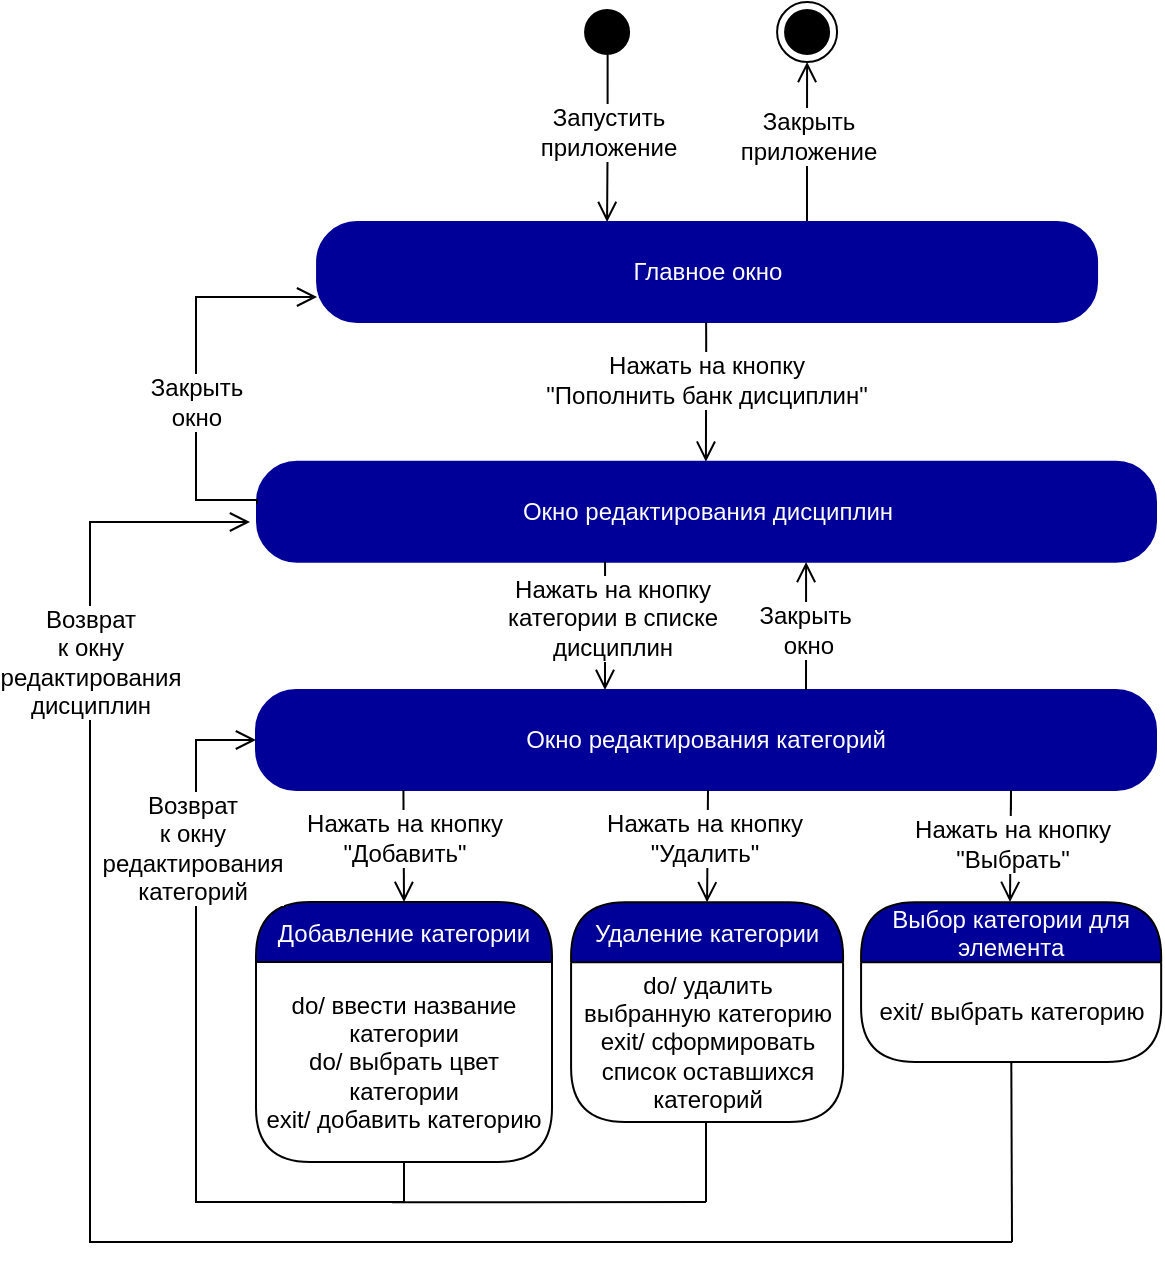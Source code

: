 <mxfile version="17.2.4" type="device"><diagram id="etlDYVYETBeBH645nl2H" name="Page-1"><mxGraphModel dx="1888" dy="660" grid="1" gridSize="10" guides="1" tooltips="1" connect="1" arrows="1" fold="1" page="1" pageScale="1" pageWidth="850" pageHeight="1100" math="0" shadow="0"><root><mxCell id="0"/><mxCell id="1" parent="0"/><mxCell id="867nS2tPv7f6M5Oq-kr3-5" value="" style="ellipse;html=1;shape=startState;fillColor=#000000;strokeColor=#000000;fontColor=#000099;" parent="1" vertex="1"><mxGeometry x="-450.46" y="340" width="30" height="30" as="geometry"/></mxCell><mxCell id="867nS2tPv7f6M5Oq-kr3-6" value="&lt;font style=&quot;font-size: 12px&quot;&gt;Запустить &lt;br&gt;приложение&lt;/font&gt;" style="edgeStyle=orthogonalEdgeStyle;html=1;verticalAlign=bottom;endArrow=open;endSize=8;strokeColor=#030000;rounded=0;exitX=0.509;exitY=0.876;exitDx=0;exitDy=0;exitPerimeter=0;spacingBottom=-14;fontSize=10;" parent="1" source="867nS2tPv7f6M5Oq-kr3-5" edge="1"><mxGeometry relative="1" as="geometry"><mxPoint x="-435.46" y="450" as="targetPoint"/><mxPoint x="-465.46" y="410" as="sourcePoint"/></mxGeometry></mxCell><mxCell id="867nS2tPv7f6M5Oq-kr3-8" value="&lt;font style=&quot;font-size: 12px&quot;&gt;Закрыть&lt;br&gt;приложение&lt;/font&gt;" style="edgeStyle=orthogonalEdgeStyle;html=1;verticalAlign=bottom;endArrow=open;endSize=8;strokeColor=#030000;rounded=0;spacingBottom=-14;fontSize=10;entryX=0.5;entryY=1;entryDx=0;entryDy=0;exitX=0.781;exitY=0;exitDx=0;exitDy=0;exitPerimeter=0;" parent="1" target="867nS2tPv7f6M5Oq-kr3-9" edge="1"><mxGeometry relative="1" as="geometry"><mxPoint x="-240.46" y="420" as="targetPoint"/><mxPoint x="-335.5" y="450" as="sourcePoint"/><Array as="points"><mxPoint x="-335.46" y="410"/><mxPoint x="-335.46" y="410"/></Array></mxGeometry></mxCell><mxCell id="867nS2tPv7f6M5Oq-kr3-9" value="" style="ellipse;html=1;shape=endState;fillColor=#000000;strokeColor=#030000;" parent="1" vertex="1"><mxGeometry x="-350.46" y="340" width="30" height="30" as="geometry"/></mxCell><mxCell id="qDviGn5YjymdtYlAbA-W-9" value="Главное окно" style="rounded=1;whiteSpace=wrap;html=1;arcSize=40;fontColor=#FFFFFF;fillColor=#000099;strokeColor=#000099;" parent="1" vertex="1"><mxGeometry x="-580.46" y="450" width="390" height="50" as="geometry"/></mxCell><mxCell id="qDviGn5YjymdtYlAbA-W-13" value="" style="edgeStyle=orthogonalEdgeStyle;html=1;verticalAlign=bottom;endArrow=open;endSize=8;strokeColor=#000000;rounded=0;fontSize=10;exitX=0.097;exitY=1.006;exitDx=0;exitDy=0;exitPerimeter=0;entryX=0.154;entryY=0;entryDx=0;entryDy=0;entryPerimeter=0;" parent="1" edge="1"><mxGeometry relative="1" as="geometry"><mxPoint x="-386.047" y="569.82" as="targetPoint"/><mxPoint x="-385.94" y="500.12" as="sourcePoint"/><Array as="points"><mxPoint x="-386.11" y="509.82"/></Array></mxGeometry></mxCell><mxCell id="qDviGn5YjymdtYlAbA-W-14" value="Нажать на кнопку&lt;br&gt;&quot;Пополнить банк дисциплин&quot;" style="edgeLabel;html=1;align=center;verticalAlign=middle;resizable=0;points=[];fontSize=12;" parent="qDviGn5YjymdtYlAbA-W-13" vertex="1" connectable="0"><mxGeometry x="-0.252" y="2" relative="1" as="geometry"><mxPoint x="-2" y="3" as="offset"/></mxGeometry></mxCell><mxCell id="qDviGn5YjymdtYlAbA-W-21" value="Окно редактирования дисциплин" style="rounded=1;whiteSpace=wrap;html=1;arcSize=40;fontColor=#FFFFFF;fillColor=#000099;strokeColor=#000099;" parent="1" vertex="1"><mxGeometry x="-610.5" y="569.82" width="449.5" height="50" as="geometry"/></mxCell><mxCell id="qDviGn5YjymdtYlAbA-W-35" value="" style="edgeStyle=orthogonalEdgeStyle;html=1;verticalAlign=bottom;endArrow=open;endSize=8;strokeColor=#000000;rounded=0;fontSize=10;exitX=0;exitY=0.42;exitDx=0;exitDy=0;exitPerimeter=0;entryX=0;entryY=0.75;entryDx=0;entryDy=0;" parent="1" source="qDviGn5YjymdtYlAbA-W-21" target="qDviGn5YjymdtYlAbA-W-9" edge="1"><mxGeometry relative="1" as="geometry"><mxPoint x="-591" y="488" as="targetPoint"/><mxPoint x="-616.767" y="589.35" as="sourcePoint"/><Array as="points"><mxPoint x="-610" y="589"/><mxPoint x="-641" y="589"/><mxPoint x="-641" y="488"/></Array></mxGeometry></mxCell><mxCell id="qDviGn5YjymdtYlAbA-W-36" value="Закрыть &lt;br&gt;окно" style="edgeLabel;html=1;align=center;verticalAlign=middle;resizable=0;points=[];fontSize=12;" parent="qDviGn5YjymdtYlAbA-W-35" vertex="1" connectable="0"><mxGeometry x="-0.363" y="-2" relative="1" as="geometry"><mxPoint x="-2" y="-20" as="offset"/></mxGeometry></mxCell><mxCell id="qDviGn5YjymdtYlAbA-W-37" value="Окно редактирования категорий" style="rounded=1;whiteSpace=wrap;html=1;arcSize=40;fontColor=#FFFFFF;fillColor=#000099;strokeColor=#000099;" parent="1" vertex="1"><mxGeometry x="-611" y="684" width="450" height="50" as="geometry"/></mxCell><mxCell id="qDviGn5YjymdtYlAbA-W-38" value="" style="edgeStyle=orthogonalEdgeStyle;html=1;verticalAlign=bottom;endArrow=open;endSize=8;strokeColor=#000000;rounded=0;fontSize=10;exitX=0.477;exitY=1.04;exitDx=0;exitDy=0;exitPerimeter=0;" parent="1" edge="1"><mxGeometry relative="1" as="geometry"><mxPoint x="-435.96" y="684" as="targetPoint"/><mxPoint x="-436.455" y="619.82" as="sourcePoint"/><Array as="points"><mxPoint x="-436.05" y="683.82"/></Array></mxGeometry></mxCell><mxCell id="qDviGn5YjymdtYlAbA-W-39" value="Нажать на кнопку &lt;br&gt;категории в списке &lt;br&gt;дисциплин" style="edgeLabel;html=1;align=center;verticalAlign=middle;resizable=0;points=[];fontSize=12;" parent="qDviGn5YjymdtYlAbA-W-38" vertex="1" connectable="0"><mxGeometry x="-0.252" y="2" relative="1" as="geometry"><mxPoint x="1" y="4" as="offset"/></mxGeometry></mxCell><mxCell id="qDviGn5YjymdtYlAbA-W-58" value="" style="edgeStyle=orthogonalEdgeStyle;html=1;verticalAlign=bottom;endArrow=open;endSize=8;strokeColor=#000000;rounded=0;fontSize=10;" parent="1" edge="1"><mxGeometry relative="1" as="geometry"><mxPoint x="-335.96" y="620" as="targetPoint"/><mxPoint x="-335.96" y="653.21" as="sourcePoint"/><Array as="points"><mxPoint x="-336.46" y="684.03"/></Array></mxGeometry></mxCell><mxCell id="qDviGn5YjymdtYlAbA-W-59" value="Закрыть&amp;nbsp;&lt;br&gt;окно" style="edgeLabel;html=1;align=center;verticalAlign=middle;resizable=0;points=[];fontSize=12;" parent="qDviGn5YjymdtYlAbA-W-58" vertex="1" connectable="0"><mxGeometry x="-0.252" y="2" relative="1" as="geometry"><mxPoint x="3" y="-26" as="offset"/></mxGeometry></mxCell><mxCell id="qDviGn5YjymdtYlAbA-W-60" value="" style="edgeStyle=orthogonalEdgeStyle;html=1;verticalAlign=bottom;endArrow=open;endSize=8;strokeColor=#000000;rounded=0;fontSize=10;" parent="1" edge="1"><mxGeometry relative="1" as="geometry"><mxPoint x="-537" y="790" as="targetPoint"/><mxPoint x="-537.29" y="734.0" as="sourcePoint"/><Array as="points"><mxPoint x="-537.29" y="734.0"/></Array></mxGeometry></mxCell><mxCell id="qDviGn5YjymdtYlAbA-W-61" value="Нажать на кнопку&lt;br&gt;&quot;Добавить&quot;" style="edgeLabel;html=1;align=center;verticalAlign=middle;resizable=0;points=[];fontSize=12;" parent="qDviGn5YjymdtYlAbA-W-60" vertex="1" connectable="0"><mxGeometry x="-0.252" y="2" relative="1" as="geometry"><mxPoint x="-2" y="3" as="offset"/></mxGeometry></mxCell><mxCell id="qDviGn5YjymdtYlAbA-W-62" value="Добавление категории" style="swimlane;fontStyle=0;align=center;verticalAlign=middle;childLayout=stackLayout;horizontal=1;startSize=30;horizontalStack=0;resizeParent=0;resizeLast=1;container=0;fontColor=#FFFFFF;collapsible=0;rounded=1;arcSize=30;strokeColor=#030000;fillColor=#000099;swimlaneFillColor=#FFFFFF;dropTarget=0;fontSize=12;" parent="1" vertex="1"><mxGeometry x="-611" y="790.0" width="148" height="130" as="geometry"/></mxCell><mxCell id="qDviGn5YjymdtYlAbA-W-63" value="do/ ввести название категории&lt;br&gt;do/ выбрать цвет категории&lt;br&gt;exit/ добавить категорию" style="text;html=1;strokeColor=none;fillColor=none;align=center;verticalAlign=middle;spacingLeft=4;spacingRight=4;whiteSpace=wrap;overflow=hidden;rotatable=0;fontColor=#000000;fontSize=12;" parent="qDviGn5YjymdtYlAbA-W-62" vertex="1"><mxGeometry y="30" width="148" height="100" as="geometry"/></mxCell><mxCell id="qDviGn5YjymdtYlAbA-W-66" value="" style="edgeStyle=orthogonalEdgeStyle;html=1;verticalAlign=bottom;endArrow=open;endSize=8;strokeColor=#000000;rounded=0;fontSize=10;entryX=0.5;entryY=0;entryDx=0;entryDy=0;" parent="1" target="qDviGn5YjymdtYlAbA-W-71" edge="1"><mxGeometry relative="1" as="geometry"><mxPoint x="-388.69" y="793.18" as="targetPoint"/><mxPoint x="-385" y="734" as="sourcePoint"/><Array as="points"><mxPoint x="-385" y="734"/><mxPoint x="-385" y="790"/></Array></mxGeometry></mxCell><mxCell id="qDviGn5YjymdtYlAbA-W-67" value="Нажать на кнопку&lt;br&gt;&quot;Удалить&quot;" style="edgeLabel;html=1;align=center;verticalAlign=middle;resizable=0;points=[];fontSize=12;" parent="qDviGn5YjymdtYlAbA-W-66" vertex="1" connectable="0"><mxGeometry x="-0.252" y="2" relative="1" as="geometry"><mxPoint x="-4" y="3" as="offset"/></mxGeometry></mxCell><mxCell id="qDviGn5YjymdtYlAbA-W-71" value="Удаление категории" style="swimlane;fontStyle=0;align=center;verticalAlign=middle;childLayout=stackLayout;horizontal=1;startSize=30;horizontalStack=0;resizeParent=0;resizeLast=1;container=0;fontColor=#FFFFFF;collapsible=0;rounded=1;arcSize=30;strokeColor=#030000;fillColor=#000099;swimlaneFillColor=#FFFFFF;dropTarget=0;fontSize=12;" parent="1" vertex="1"><mxGeometry x="-453.46" y="790.12" width="136" height="109.88" as="geometry"/></mxCell><mxCell id="qDviGn5YjymdtYlAbA-W-72" value="do/ удалить выбранную категорию&lt;br&gt;exit/ сформировать список оставшихся категорий" style="text;html=1;strokeColor=none;fillColor=none;align=center;verticalAlign=middle;spacingLeft=4;spacingRight=4;whiteSpace=wrap;overflow=hidden;rotatable=0;fontColor=#000000;fontSize=12;" parent="qDviGn5YjymdtYlAbA-W-71" vertex="1"><mxGeometry y="30" width="136" height="79.88" as="geometry"/></mxCell><mxCell id="qDviGn5YjymdtYlAbA-W-75" value="Выбор категории для&#10;элемента" style="swimlane;fontStyle=0;align=center;verticalAlign=middle;childLayout=stackLayout;horizontal=1;startSize=30;horizontalStack=0;resizeParent=0;resizeLast=1;container=0;fontColor=#FFFFFF;collapsible=0;rounded=1;arcSize=30;strokeColor=#030000;fillColor=#000099;swimlaneFillColor=#FFFFFF;dropTarget=0;fontSize=12;" parent="1" vertex="1"><mxGeometry x="-308.46" y="790.12" width="150.04" height="79.88" as="geometry"/></mxCell><mxCell id="qDviGn5YjymdtYlAbA-W-76" value="exit/ выбрать категорию" style="text;html=1;strokeColor=none;fillColor=none;align=center;verticalAlign=middle;spacingLeft=4;spacingRight=4;whiteSpace=wrap;overflow=hidden;rotatable=0;fontColor=#000000;fontSize=12;" parent="qDviGn5YjymdtYlAbA-W-75" vertex="1"><mxGeometry y="30" width="150.04" height="50" as="geometry"/></mxCell><mxCell id="qDviGn5YjymdtYlAbA-W-77" value="exit/ список добавленных блоков" style="text;html=1;strokeColor=none;fillColor=none;align=center;verticalAlign=middle;spacingLeft=4;spacingRight=4;whiteSpace=wrap;overflow=hidden;rotatable=0;fontColor=#000000;fontSize=12;" parent="qDviGn5YjymdtYlAbA-W-75" vertex="1"><mxGeometry y="80" width="150.04" height="-0.12" as="geometry"/></mxCell><mxCell id="qDviGn5YjymdtYlAbA-W-93" value="" style="edgeStyle=orthogonalEdgeStyle;html=1;verticalAlign=bottom;endArrow=open;endSize=8;strokeColor=#000000;rounded=0;fontSize=10;" parent="1" edge="1"><mxGeometry relative="1" as="geometry"><mxPoint x="-614" y="600" as="targetPoint"/><mxPoint x="-233" y="960" as="sourcePoint"/><Array as="points"><mxPoint x="-694" y="960"/><mxPoint x="-694" y="600"/></Array></mxGeometry></mxCell><mxCell id="0ByOronRbZowCB3YisyZ-20" value="Возврат&lt;br&gt;к окну&lt;br&gt;редактирования&lt;br&gt;дисциплин" style="edgeLabel;html=1;align=center;verticalAlign=middle;resizable=0;points=[];fontSize=12;" parent="qDviGn5YjymdtYlAbA-W-93" vertex="1" connectable="0"><mxGeometry x="0.379" y="-1" relative="1" as="geometry"><mxPoint x="-1" y="-130" as="offset"/></mxGeometry></mxCell><mxCell id="0ByOronRbZowCB3YisyZ-5" value="" style="edgeStyle=orthogonalEdgeStyle;html=1;verticalAlign=bottom;endArrow=open;endSize=8;strokeColor=#000000;rounded=0;fontSize=10;" parent="1" edge="1"><mxGeometry relative="1" as="geometry"><mxPoint x="-234" y="790" as="targetPoint"/><mxPoint x="-233.51" y="744" as="sourcePoint"/><Array as="points"><mxPoint x="-233.19" y="734.0"/></Array></mxGeometry></mxCell><mxCell id="0ByOronRbZowCB3YisyZ-6" value="Нажать на кнопку&lt;br&gt;&quot;Выбрать&quot;" style="edgeLabel;html=1;align=center;verticalAlign=middle;resizable=0;points=[];fontSize=12;" parent="0ByOronRbZowCB3YisyZ-5" vertex="1" connectable="0"><mxGeometry x="-0.252" y="2" relative="1" as="geometry"><mxPoint x="-1" y="12" as="offset"/></mxGeometry></mxCell><mxCell id="0ByOronRbZowCB3YisyZ-8" value="" style="edgeStyle=orthogonalEdgeStyle;html=1;verticalAlign=bottom;endArrow=open;endSize=8;strokeColor=#000000;rounded=0;fontSize=10;exitX=0.5;exitY=1;exitDx=0;exitDy=0;entryX=0;entryY=0.5;entryDx=0;entryDy=0;" parent="1" source="qDviGn5YjymdtYlAbA-W-63" target="qDviGn5YjymdtYlAbA-W-37" edge="1"><mxGeometry relative="1" as="geometry"><mxPoint x="-1171" y="480" as="targetPoint"/><mxPoint x="-221" y="1020" as="sourcePoint"/><Array as="points"><mxPoint x="-537" y="940"/><mxPoint x="-641" y="940"/><mxPoint x="-641" y="709"/></Array></mxGeometry></mxCell><mxCell id="0ByOronRbZowCB3YisyZ-11" value="Возврат&lt;br style=&quot;font-size: 12px&quot;&gt;к окну&lt;br&gt;редактирования&lt;br&gt;категорий" style="edgeLabel;html=1;align=center;verticalAlign=middle;resizable=0;points=[];fontSize=12;labelBackgroundColor=default;" parent="0ByOronRbZowCB3YisyZ-8" vertex="1" connectable="0"><mxGeometry x="0.354" y="-1" relative="1" as="geometry"><mxPoint x="-3" y="-41" as="offset"/></mxGeometry></mxCell><mxCell id="0ByOronRbZowCB3YisyZ-13" value="" style="endArrow=none;html=1;rounded=0;fontSize=12;" parent="1" edge="1"><mxGeometry width="50" height="50" relative="1" as="geometry"><mxPoint x="-386" y="940" as="sourcePoint"/><mxPoint x="-386" y="900" as="targetPoint"/></mxGeometry></mxCell><mxCell id="0ByOronRbZowCB3YisyZ-14" value="" style="endArrow=none;html=1;rounded=0;fontSize=12;" parent="1" target="qDviGn5YjymdtYlAbA-W-76" edge="1"><mxGeometry width="50" height="50" relative="1" as="geometry"><mxPoint x="-233" y="960" as="sourcePoint"/><mxPoint x="-231.0" y="870.36" as="targetPoint"/></mxGeometry></mxCell><mxCell id="0ByOronRbZowCB3YisyZ-15" value="" style="endArrow=none;html=1;rounded=0;fontSize=12;" parent="1" edge="1"><mxGeometry width="50" height="50" relative="1" as="geometry"><mxPoint x="-543" y="940.18" as="sourcePoint"/><mxPoint x="-386" y="940" as="targetPoint"/></mxGeometry></mxCell></root></mxGraphModel></diagram></mxfile>